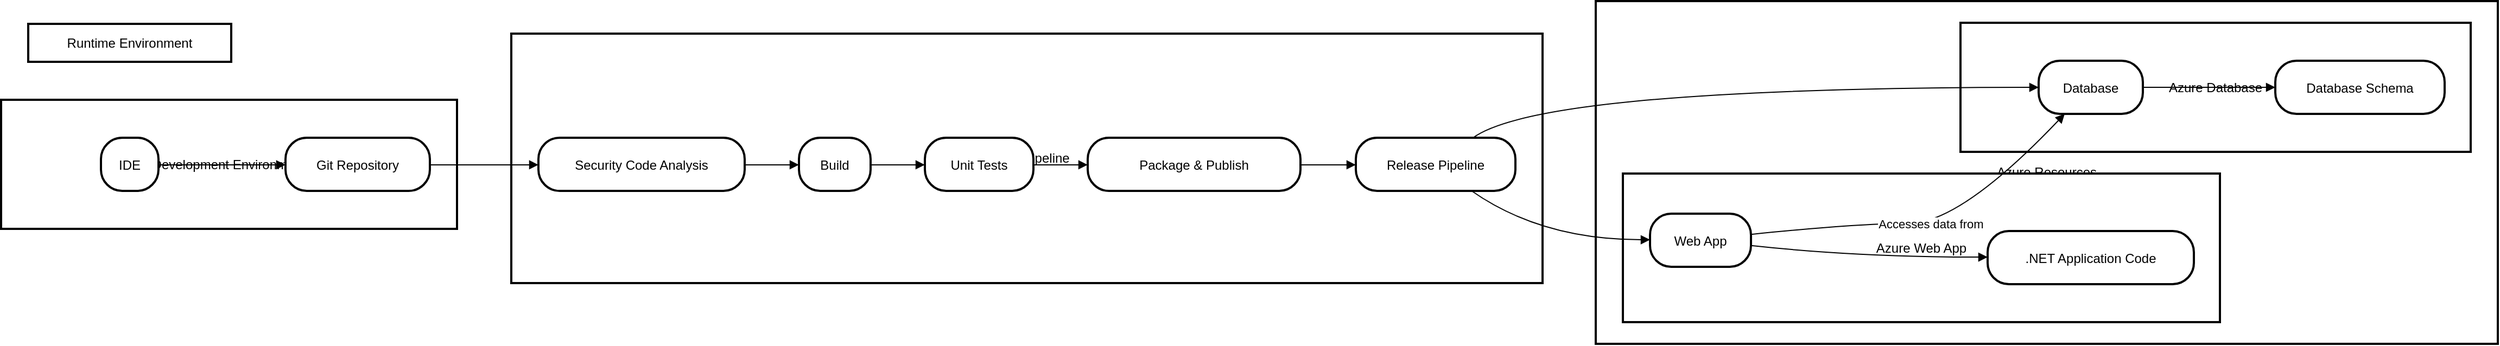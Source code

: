 <mxfile version="24.8.6">
  <diagram name="Page-1" id="EKjPdjjviMpNWILMXLTi">
    <mxGraphModel>
      <root>
        <mxCell id="0" />
        <mxCell id="1" parent="0" />
        <mxCell id="2" value="Runtime Environment" style="whiteSpace=wrap;strokeWidth=2;" vertex="1" parent="1">
          <mxGeometry x="33" y="29" width="187" height="35" as="geometry" />
        </mxCell>
        <mxCell id="3" value="Azure Resources" style="whiteSpace=wrap;strokeWidth=2;" vertex="1" parent="1">
          <mxGeometry x="1477" y="8" width="831" height="316" as="geometry" />
        </mxCell>
        <mxCell id="4" value="Azure Database" style="whiteSpace=wrap;strokeWidth=2;" vertex="1" parent="1">
          <mxGeometry x="1813" y="28" width="470" height="119" as="geometry" />
        </mxCell>
        <mxCell id="5" value="Azure Web App" style="whiteSpace=wrap;strokeWidth=2;" vertex="1" parent="1">
          <mxGeometry x="1502" y="167" width="550" height="137" as="geometry" />
        </mxCell>
        <mxCell id="6" value="CI/CD Pipeline" style="whiteSpace=wrap;strokeWidth=2;" vertex="1" parent="1">
          <mxGeometry x="478" y="38" width="950" height="230" as="geometry" />
        </mxCell>
        <mxCell id="7" value="Development Environment" style="whiteSpace=wrap;strokeWidth=2;" vertex="1" parent="1">
          <mxGeometry x="8" y="99" width="420" height="119" as="geometry" />
        </mxCell>
        <mxCell id="8" value="IDE" style="rounded=1;arcSize=40;strokeWidth=2" vertex="1" parent="1">
          <mxGeometry x="100" y="134" width="53" height="49" as="geometry" />
        </mxCell>
        <mxCell id="9" value="Git Repository" style="rounded=1;arcSize=40;strokeWidth=2" vertex="1" parent="1">
          <mxGeometry x="270" y="134" width="133" height="49" as="geometry" />
        </mxCell>
        <mxCell id="10" value="Security Code Analysis" style="rounded=1;arcSize=40;strokeWidth=2" vertex="1" parent="1">
          <mxGeometry x="503" y="134" width="190" height="49" as="geometry" />
        </mxCell>
        <mxCell id="11" value="Build" style="rounded=1;arcSize=40;strokeWidth=2" vertex="1" parent="1">
          <mxGeometry x="743" y="134" width="66" height="49" as="geometry" />
        </mxCell>
        <mxCell id="12" value="Unit Tests" style="rounded=1;arcSize=40;strokeWidth=2" vertex="1" parent="1">
          <mxGeometry x="859" y="134" width="100" height="49" as="geometry" />
        </mxCell>
        <mxCell id="13" value="Package &amp; Publish" style="rounded=1;arcSize=40;strokeWidth=2" vertex="1" parent="1">
          <mxGeometry x="1009" y="134" width="196" height="49" as="geometry" />
        </mxCell>
        <mxCell id="14" value="Release Pipeline" style="rounded=1;arcSize=40;strokeWidth=2" vertex="1" parent="1">
          <mxGeometry x="1256" y="134" width="147" height="49" as="geometry" />
        </mxCell>
        <mxCell id="15" value="Web App" style="rounded=1;arcSize=40;strokeWidth=2" vertex="1" parent="1">
          <mxGeometry x="1527" y="204" width="93" height="49" as="geometry" />
        </mxCell>
        <mxCell id="16" value=".NET Application Code" style="rounded=1;arcSize=40;strokeWidth=2" vertex="1" parent="1">
          <mxGeometry x="1838" y="220" width="190" height="49" as="geometry" />
        </mxCell>
        <mxCell id="17" value="Database" style="rounded=1;arcSize=40;strokeWidth=2" vertex="1" parent="1">
          <mxGeometry x="1885" y="63" width="96" height="49" as="geometry" />
        </mxCell>
        <mxCell id="18" value="Database Schema" style="rounded=1;arcSize=40;strokeWidth=2" vertex="1" parent="1">
          <mxGeometry x="2103" y="63" width="156" height="49" as="geometry" />
        </mxCell>
        <mxCell id="19" value="" style="curved=1;startArrow=none;endArrow=block;exitX=1;exitY=0.51;entryX=0;entryY=0.51;" edge="1" parent="1" source="8" target="9">
          <mxGeometry relative="1" as="geometry">
            <Array as="points" />
          </mxGeometry>
        </mxCell>
        <mxCell id="20" value="" style="curved=1;startArrow=none;endArrow=block;exitX=1;exitY=0.51;entryX=0;entryY=0.51;" edge="1" parent="1" source="9" target="10">
          <mxGeometry relative="1" as="geometry">
            <Array as="points" />
          </mxGeometry>
        </mxCell>
        <mxCell id="21" value="" style="curved=1;startArrow=none;endArrow=block;exitX=1;exitY=0.51;entryX=-0.01;entryY=0.51;" edge="1" parent="1" source="10" target="11">
          <mxGeometry relative="1" as="geometry">
            <Array as="points" />
          </mxGeometry>
        </mxCell>
        <mxCell id="22" value="" style="curved=1;startArrow=none;endArrow=block;exitX=1;exitY=0.51;entryX=0;entryY=0.51;" edge="1" parent="1" source="11" target="12">
          <mxGeometry relative="1" as="geometry">
            <Array as="points" />
          </mxGeometry>
        </mxCell>
        <mxCell id="23" value="" style="curved=1;startArrow=none;endArrow=block;exitX=1;exitY=0.51;entryX=0;entryY=0.51;" edge="1" parent="1" source="12" target="13">
          <mxGeometry relative="1" as="geometry">
            <Array as="points" />
          </mxGeometry>
        </mxCell>
        <mxCell id="24" value="" style="curved=1;startArrow=none;endArrow=block;exitX=1;exitY=0.51;entryX=0;entryY=0.51;" edge="1" parent="1" source="13" target="14">
          <mxGeometry relative="1" as="geometry">
            <Array as="points" />
          </mxGeometry>
        </mxCell>
        <mxCell id="25" value="" style="curved=1;startArrow=none;endArrow=block;exitX=0.73;exitY=1.01;entryX=0;entryY=0.49;" edge="1" parent="1" source="14" target="15">
          <mxGeometry relative="1" as="geometry">
            <Array as="points">
              <mxPoint x="1427" y="228" />
            </Array>
          </mxGeometry>
        </mxCell>
        <mxCell id="26" value="" style="curved=1;startArrow=none;endArrow=block;exitX=1;exitY=0.6;entryX=0;entryY=0.49;" edge="1" parent="1" source="15" target="16">
          <mxGeometry relative="1" as="geometry">
            <Array as="points">
              <mxPoint x="1717" y="244" />
            </Array>
          </mxGeometry>
        </mxCell>
        <mxCell id="27" value="" style="curved=1;startArrow=none;endArrow=block;exitX=0.73;exitY=0.01;entryX=0;entryY=0.5;" edge="1" parent="1" source="14" target="17">
          <mxGeometry relative="1" as="geometry">
            <Array as="points">
              <mxPoint x="1427" y="88" />
            </Array>
          </mxGeometry>
        </mxCell>
        <mxCell id="28" value="" style="curved=1;startArrow=none;endArrow=block;exitX=1;exitY=0.5;entryX=0;entryY=0.5;" edge="1" parent="1" source="17" target="18">
          <mxGeometry relative="1" as="geometry">
            <Array as="points" />
          </mxGeometry>
        </mxCell>
        <mxCell id="29" value="Accesses data from" style="curved=1;startArrow=none;endArrow=block;exitX=1;exitY=0.39;entryX=0.25;entryY=1;" edge="1" parent="1" source="15" target="17">
          <mxGeometry relative="1" as="geometry">
            <Array as="points">
              <mxPoint x="1717" y="213" />
              <mxPoint x="1813" y="213" />
            </Array>
          </mxGeometry>
        </mxCell>
      </root>
    </mxGraphModel>
  </diagram>
</mxfile>
